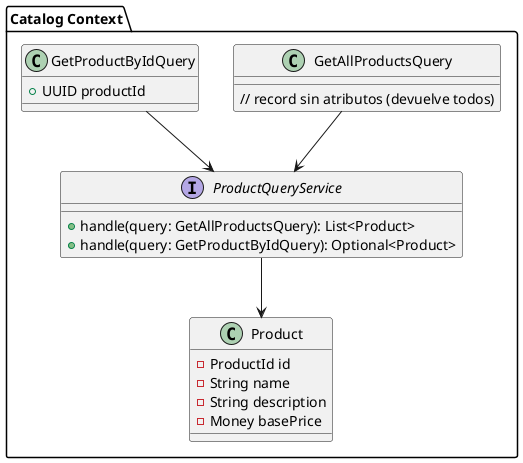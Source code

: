 @startuml

package "Catalog Context" {
    class Product {
        - ProductId id
        - String name
        - String description
        - Money basePrice
    }

    class GetAllProductsQuery {
        // record sin atributos (devuelve todos)
    }

    class GetProductByIdQuery {
        + UUID productId
    }



    interface ProductQueryService {
        + handle(query: GetAllProductsQuery): List<Product>
        + handle(query: GetProductByIdQuery): Optional<Product>
    }
}

ProductQueryService --> Product
GetProductByIdQuery --> ProductQueryService
GetAllProductsQuery --> ProductQueryService

@enduml